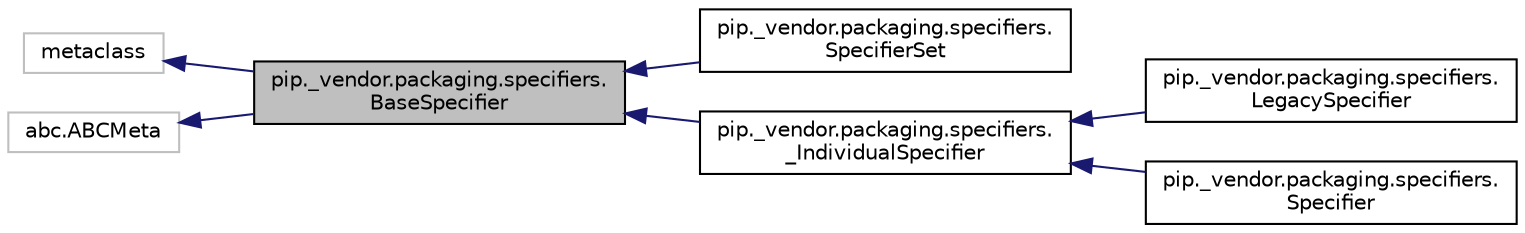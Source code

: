digraph "pip._vendor.packaging.specifiers.BaseSpecifier"
{
 // LATEX_PDF_SIZE
  edge [fontname="Helvetica",fontsize="10",labelfontname="Helvetica",labelfontsize="10"];
  node [fontname="Helvetica",fontsize="10",shape=record];
  rankdir="LR";
  Node1 [label="pip._vendor.packaging.specifiers.\lBaseSpecifier",height=0.2,width=0.4,color="black", fillcolor="grey75", style="filled", fontcolor="black",tooltip=" "];
  Node2 -> Node1 [dir="back",color="midnightblue",fontsize="10",style="solid"];
  Node2 [label="metaclass",height=0.2,width=0.4,color="grey75", fillcolor="white", style="filled",tooltip=" "];
  Node3 -> Node1 [dir="back",color="midnightblue",fontsize="10",style="solid"];
  Node3 [label="abc.ABCMeta",height=0.2,width=0.4,color="grey75", fillcolor="white", style="filled",tooltip=" "];
  Node1 -> Node4 [dir="back",color="midnightblue",fontsize="10",style="solid"];
  Node4 [label="pip._vendor.packaging.specifiers.\lSpecifierSet",height=0.2,width=0.4,color="black", fillcolor="white", style="filled",URL="$classpip_1_1__vendor_1_1packaging_1_1specifiers_1_1_specifier_set.html",tooltip=" "];
  Node1 -> Node5 [dir="back",color="midnightblue",fontsize="10",style="solid"];
  Node5 [label="pip._vendor.packaging.specifiers.\l_IndividualSpecifier",height=0.2,width=0.4,color="black", fillcolor="white", style="filled",URL="$classpip_1_1__vendor_1_1packaging_1_1specifiers_1_1___individual_specifier.html",tooltip=" "];
  Node5 -> Node6 [dir="back",color="midnightblue",fontsize="10",style="solid"];
  Node6 [label="pip._vendor.packaging.specifiers.\lLegacySpecifier",height=0.2,width=0.4,color="black", fillcolor="white", style="filled",URL="$classpip_1_1__vendor_1_1packaging_1_1specifiers_1_1_legacy_specifier.html",tooltip=" "];
  Node5 -> Node7 [dir="back",color="midnightblue",fontsize="10",style="solid"];
  Node7 [label="pip._vendor.packaging.specifiers.\lSpecifier",height=0.2,width=0.4,color="black", fillcolor="white", style="filled",URL="$classpip_1_1__vendor_1_1packaging_1_1specifiers_1_1_specifier.html",tooltip=" "];
}
